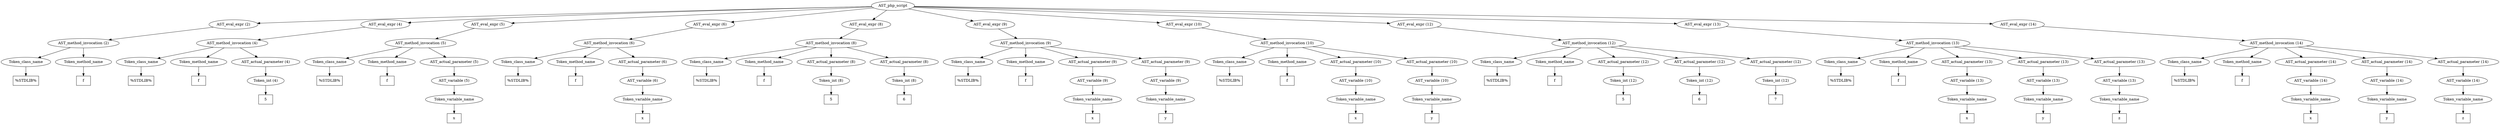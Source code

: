 /*
 * AST in dot format generated by phc -- the PHP compiler
 */

digraph AST {
node_0 [label="AST_php_script"];
node_1 [label="AST_eval_expr (2)"];
node_2 [label="AST_method_invocation (2)"];
node_3 [label="Token_class_name"];
node_4 [label="%STDLIB%", shape=box]
node_3 -> node_4;
node_5 [label="Token_method_name"];
node_6 [label="f", shape=box]
node_5 -> node_6;
node_2 -> node_5;
node_2 -> node_3;
node_1 -> node_2;
node_7 [label="AST_eval_expr (4)"];
node_8 [label="AST_method_invocation (4)"];
node_9 [label="Token_class_name"];
node_10 [label="%STDLIB%", shape=box]
node_9 -> node_10;
node_11 [label="Token_method_name"];
node_12 [label="f", shape=box]
node_11 -> node_12;
node_13 [label="AST_actual_parameter (4)"];
node_14 [label="Token_int (4)"];
node_15 [label="5", shape=box]
node_14 -> node_15;
node_13 -> node_14;
node_8 -> node_13;
node_8 -> node_11;
node_8 -> node_9;
node_7 -> node_8;
node_16 [label="AST_eval_expr (5)"];
node_17 [label="AST_method_invocation (5)"];
node_18 [label="Token_class_name"];
node_19 [label="%STDLIB%", shape=box]
node_18 -> node_19;
node_20 [label="Token_method_name"];
node_21 [label="f", shape=box]
node_20 -> node_21;
node_22 [label="AST_actual_parameter (5)"];
node_23 [label="AST_variable (5)"];
node_24 [label="Token_variable_name"];
node_25 [label="x", shape=box]
node_24 -> node_25;
node_23 -> node_24;
node_22 -> node_23;
node_17 -> node_22;
node_17 -> node_20;
node_17 -> node_18;
node_16 -> node_17;
node_26 [label="AST_eval_expr (6)"];
node_27 [label="AST_method_invocation (6)"];
node_28 [label="Token_class_name"];
node_29 [label="%STDLIB%", shape=box]
node_28 -> node_29;
node_30 [label="Token_method_name"];
node_31 [label="f", shape=box]
node_30 -> node_31;
node_32 [label="AST_actual_parameter (6)"];
node_33 [label="AST_variable (6)"];
node_34 [label="Token_variable_name"];
node_35 [label="x", shape=box]
node_34 -> node_35;
node_33 -> node_34;
node_32 -> node_33;
node_27 -> node_32;
node_27 -> node_30;
node_27 -> node_28;
node_26 -> node_27;
node_36 [label="AST_eval_expr (8)"];
node_37 [label="AST_method_invocation (8)"];
node_38 [label="Token_class_name"];
node_39 [label="%STDLIB%", shape=box]
node_38 -> node_39;
node_40 [label="Token_method_name"];
node_41 [label="f", shape=box]
node_40 -> node_41;
node_42 [label="AST_actual_parameter (8)"];
node_43 [label="Token_int (8)"];
node_44 [label="5", shape=box]
node_43 -> node_44;
node_42 -> node_43;
node_45 [label="AST_actual_parameter (8)"];
node_46 [label="Token_int (8)"];
node_47 [label="6", shape=box]
node_46 -> node_47;
node_45 -> node_46;
node_37 -> node_45;
node_37 -> node_42;
node_37 -> node_40;
node_37 -> node_38;
node_36 -> node_37;
node_48 [label="AST_eval_expr (9)"];
node_49 [label="AST_method_invocation (9)"];
node_50 [label="Token_class_name"];
node_51 [label="%STDLIB%", shape=box]
node_50 -> node_51;
node_52 [label="Token_method_name"];
node_53 [label="f", shape=box]
node_52 -> node_53;
node_54 [label="AST_actual_parameter (9)"];
node_55 [label="AST_variable (9)"];
node_56 [label="Token_variable_name"];
node_57 [label="x", shape=box]
node_56 -> node_57;
node_55 -> node_56;
node_54 -> node_55;
node_58 [label="AST_actual_parameter (9)"];
node_59 [label="AST_variable (9)"];
node_60 [label="Token_variable_name"];
node_61 [label="y", shape=box]
node_60 -> node_61;
node_59 -> node_60;
node_58 -> node_59;
node_49 -> node_58;
node_49 -> node_54;
node_49 -> node_52;
node_49 -> node_50;
node_48 -> node_49;
node_62 [label="AST_eval_expr (10)"];
node_63 [label="AST_method_invocation (10)"];
node_64 [label="Token_class_name"];
node_65 [label="%STDLIB%", shape=box]
node_64 -> node_65;
node_66 [label="Token_method_name"];
node_67 [label="f", shape=box]
node_66 -> node_67;
node_68 [label="AST_actual_parameter (10)"];
node_69 [label="AST_variable (10)"];
node_70 [label="Token_variable_name"];
node_71 [label="x", shape=box]
node_70 -> node_71;
node_69 -> node_70;
node_68 -> node_69;
node_72 [label="AST_actual_parameter (10)"];
node_73 [label="AST_variable (10)"];
node_74 [label="Token_variable_name"];
node_75 [label="y", shape=box]
node_74 -> node_75;
node_73 -> node_74;
node_72 -> node_73;
node_63 -> node_72;
node_63 -> node_68;
node_63 -> node_66;
node_63 -> node_64;
node_62 -> node_63;
node_76 [label="AST_eval_expr (12)"];
node_77 [label="AST_method_invocation (12)"];
node_78 [label="Token_class_name"];
node_79 [label="%STDLIB%", shape=box]
node_78 -> node_79;
node_80 [label="Token_method_name"];
node_81 [label="f", shape=box]
node_80 -> node_81;
node_82 [label="AST_actual_parameter (12)"];
node_83 [label="Token_int (12)"];
node_84 [label="5", shape=box]
node_83 -> node_84;
node_82 -> node_83;
node_85 [label="AST_actual_parameter (12)"];
node_86 [label="Token_int (12)"];
node_87 [label="6", shape=box]
node_86 -> node_87;
node_85 -> node_86;
node_88 [label="AST_actual_parameter (12)"];
node_89 [label="Token_int (12)"];
node_90 [label="7", shape=box]
node_89 -> node_90;
node_88 -> node_89;
node_77 -> node_88;
node_77 -> node_85;
node_77 -> node_82;
node_77 -> node_80;
node_77 -> node_78;
node_76 -> node_77;
node_91 [label="AST_eval_expr (13)"];
node_92 [label="AST_method_invocation (13)"];
node_93 [label="Token_class_name"];
node_94 [label="%STDLIB%", shape=box]
node_93 -> node_94;
node_95 [label="Token_method_name"];
node_96 [label="f", shape=box]
node_95 -> node_96;
node_97 [label="AST_actual_parameter (13)"];
node_98 [label="AST_variable (13)"];
node_99 [label="Token_variable_name"];
node_100 [label="x", shape=box]
node_99 -> node_100;
node_98 -> node_99;
node_97 -> node_98;
node_101 [label="AST_actual_parameter (13)"];
node_102 [label="AST_variable (13)"];
node_103 [label="Token_variable_name"];
node_104 [label="y", shape=box]
node_103 -> node_104;
node_102 -> node_103;
node_101 -> node_102;
node_105 [label="AST_actual_parameter (13)"];
node_106 [label="AST_variable (13)"];
node_107 [label="Token_variable_name"];
node_108 [label="z", shape=box]
node_107 -> node_108;
node_106 -> node_107;
node_105 -> node_106;
node_92 -> node_105;
node_92 -> node_101;
node_92 -> node_97;
node_92 -> node_95;
node_92 -> node_93;
node_91 -> node_92;
node_109 [label="AST_eval_expr (14)"];
node_110 [label="AST_method_invocation (14)"];
node_111 [label="Token_class_name"];
node_112 [label="%STDLIB%", shape=box]
node_111 -> node_112;
node_113 [label="Token_method_name"];
node_114 [label="f", shape=box]
node_113 -> node_114;
node_115 [label="AST_actual_parameter (14)"];
node_116 [label="AST_variable (14)"];
node_117 [label="Token_variable_name"];
node_118 [label="x", shape=box]
node_117 -> node_118;
node_116 -> node_117;
node_115 -> node_116;
node_119 [label="AST_actual_parameter (14)"];
node_120 [label="AST_variable (14)"];
node_121 [label="Token_variable_name"];
node_122 [label="y", shape=box]
node_121 -> node_122;
node_120 -> node_121;
node_119 -> node_120;
node_123 [label="AST_actual_parameter (14)"];
node_124 [label="AST_variable (14)"];
node_125 [label="Token_variable_name"];
node_126 [label="z", shape=box]
node_125 -> node_126;
node_124 -> node_125;
node_123 -> node_124;
node_110 -> node_123;
node_110 -> node_119;
node_110 -> node_115;
node_110 -> node_113;
node_110 -> node_111;
node_109 -> node_110;
node_0 -> node_109;
node_0 -> node_91;
node_0 -> node_76;
node_0 -> node_62;
node_0 -> node_48;
node_0 -> node_36;
node_0 -> node_26;
node_0 -> node_16;
node_0 -> node_7;
node_0 -> node_1;
}
